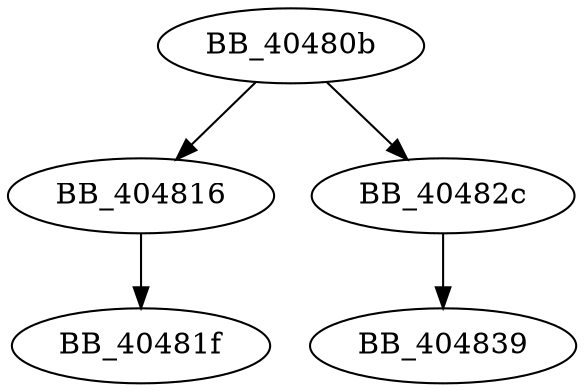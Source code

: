 DiGraph __lock_file2{
BB_40480b->BB_404816
BB_40480b->BB_40482c
BB_404816->BB_40481f
BB_40482c->BB_404839
}

